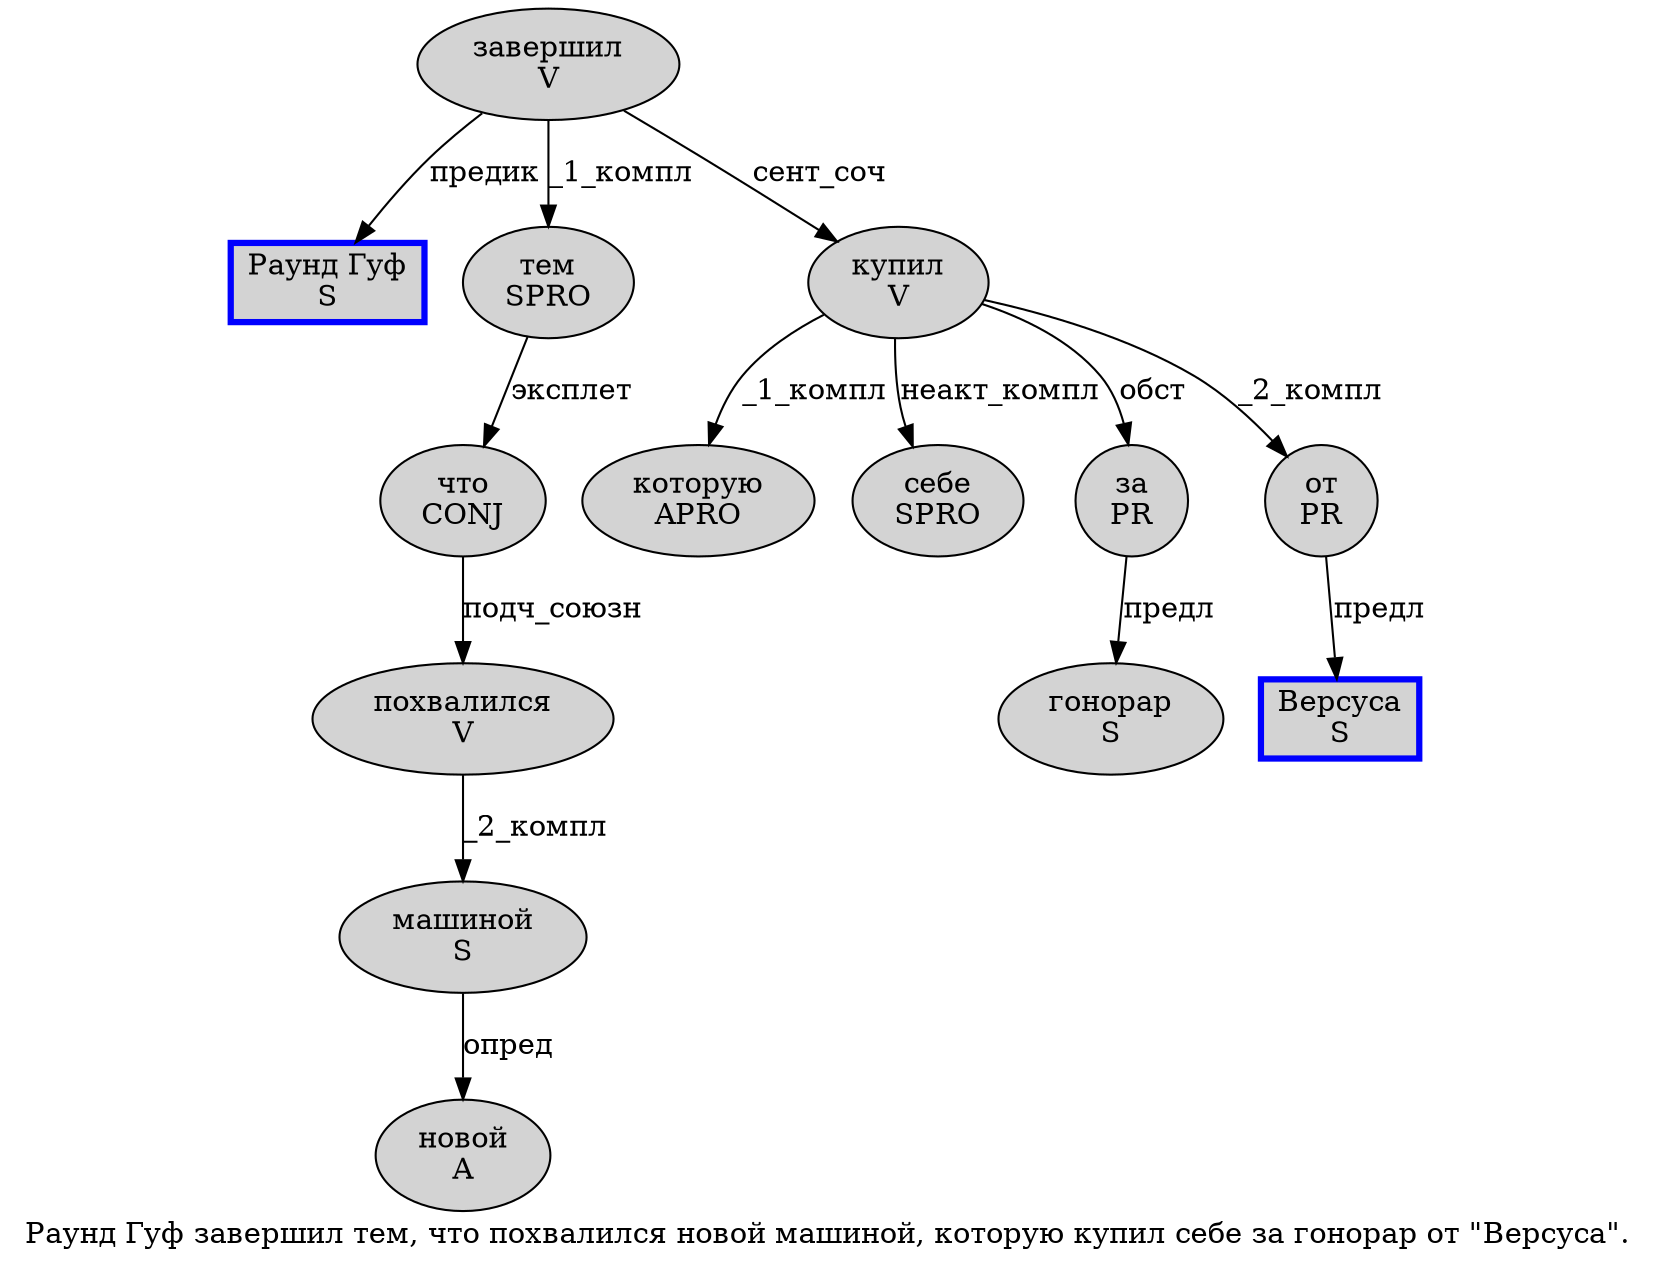 digraph SENTENCE_411 {
	graph [label="Раунд Гуф завершил тем, что похвалился новой машиной, которую купил себе за гонорар от \"Версуса\"."]
	node [style=filled]
		0 [label="Раунд Гуф
S" color=blue fillcolor=lightgray penwidth=3 shape=box]
		1 [label="завершил
V" color="" fillcolor=lightgray penwidth=1 shape=ellipse]
		2 [label="тем
SPRO" color="" fillcolor=lightgray penwidth=1 shape=ellipse]
		4 [label="что
CONJ" color="" fillcolor=lightgray penwidth=1 shape=ellipse]
		5 [label="похвалился
V" color="" fillcolor=lightgray penwidth=1 shape=ellipse]
		6 [label="новой
A" color="" fillcolor=lightgray penwidth=1 shape=ellipse]
		7 [label="машиной
S" color="" fillcolor=lightgray penwidth=1 shape=ellipse]
		9 [label="которую
APRO" color="" fillcolor=lightgray penwidth=1 shape=ellipse]
		10 [label="купил
V" color="" fillcolor=lightgray penwidth=1 shape=ellipse]
		11 [label="себе
SPRO" color="" fillcolor=lightgray penwidth=1 shape=ellipse]
		12 [label="за
PR" color="" fillcolor=lightgray penwidth=1 shape=ellipse]
		13 [label="гонорар
S" color="" fillcolor=lightgray penwidth=1 shape=ellipse]
		14 [label="от
PR" color="" fillcolor=lightgray penwidth=1 shape=ellipse]
		16 [label="Версуса
S" color=blue fillcolor=lightgray penwidth=3 shape=box]
			12 -> 13 [label="предл"]
			4 -> 5 [label="подч_союзн"]
			1 -> 0 [label="предик"]
			1 -> 2 [label="_1_компл"]
			1 -> 10 [label="сент_соч"]
			7 -> 6 [label="опред"]
			14 -> 16 [label="предл"]
			2 -> 4 [label="эксплет"]
			10 -> 9 [label="_1_компл"]
			10 -> 11 [label="неакт_компл"]
			10 -> 12 [label="обст"]
			10 -> 14 [label="_2_компл"]
			5 -> 7 [label="_2_компл"]
}